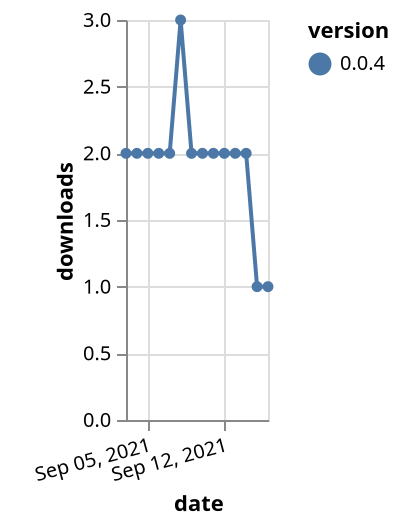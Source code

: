 {"$schema": "https://vega.github.io/schema/vega-lite/v5.json", "description": "A simple bar chart with embedded data.", "data": {"values": [{"date": "2021-09-03", "total": 2872, "delta": 2, "version": "0.0.4"}, {"date": "2021-09-04", "total": 2874, "delta": 2, "version": "0.0.4"}, {"date": "2021-09-05", "total": 2876, "delta": 2, "version": "0.0.4"}, {"date": "2021-09-06", "total": 2878, "delta": 2, "version": "0.0.4"}, {"date": "2021-09-07", "total": 2880, "delta": 2, "version": "0.0.4"}, {"date": "2021-09-08", "total": 2883, "delta": 3, "version": "0.0.4"}, {"date": "2021-09-09", "total": 2885, "delta": 2, "version": "0.0.4"}, {"date": "2021-09-10", "total": 2887, "delta": 2, "version": "0.0.4"}, {"date": "2021-09-11", "total": 2889, "delta": 2, "version": "0.0.4"}, {"date": "2021-09-12", "total": 2891, "delta": 2, "version": "0.0.4"}, {"date": "2021-09-13", "total": 2893, "delta": 2, "version": "0.0.4"}, {"date": "2021-09-14", "total": 2895, "delta": 2, "version": "0.0.4"}, {"date": "2021-09-15", "total": 2896, "delta": 1, "version": "0.0.4"}, {"date": "2021-09-16", "total": 2897, "delta": 1, "version": "0.0.4"}]}, "width": "container", "mark": {"type": "line", "point": {"filled": true}}, "encoding": {"x": {"field": "date", "type": "temporal", "timeUnit": "yearmonthdate", "title": "date", "axis": {"labelAngle": -15}}, "y": {"field": "delta", "type": "quantitative", "title": "downloads"}, "color": {"field": "version", "type": "nominal"}, "tooltip": {"field": "delta"}}}